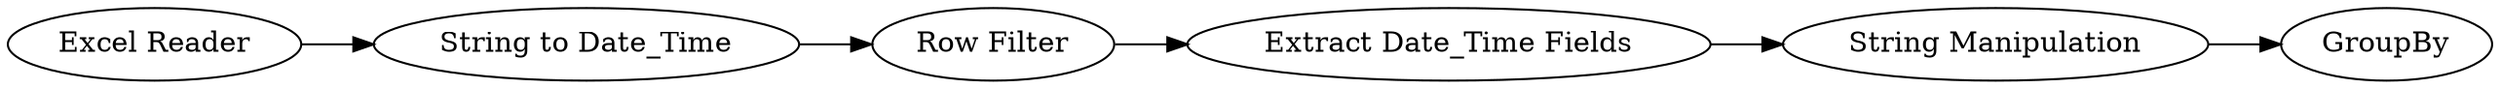 digraph {
	1 [label="Excel Reader"]
	2 [label="String to Date_Time"]
	3 [label="Row Filter"]
	4 [label="Extract Date_Time Fields"]
	5 [label="String Manipulation"]
	6 [label=GroupBy]
	1 -> 2
	2 -> 3
	3 -> 4
	4 -> 5
	5 -> 6
	rankdir=LR
}

